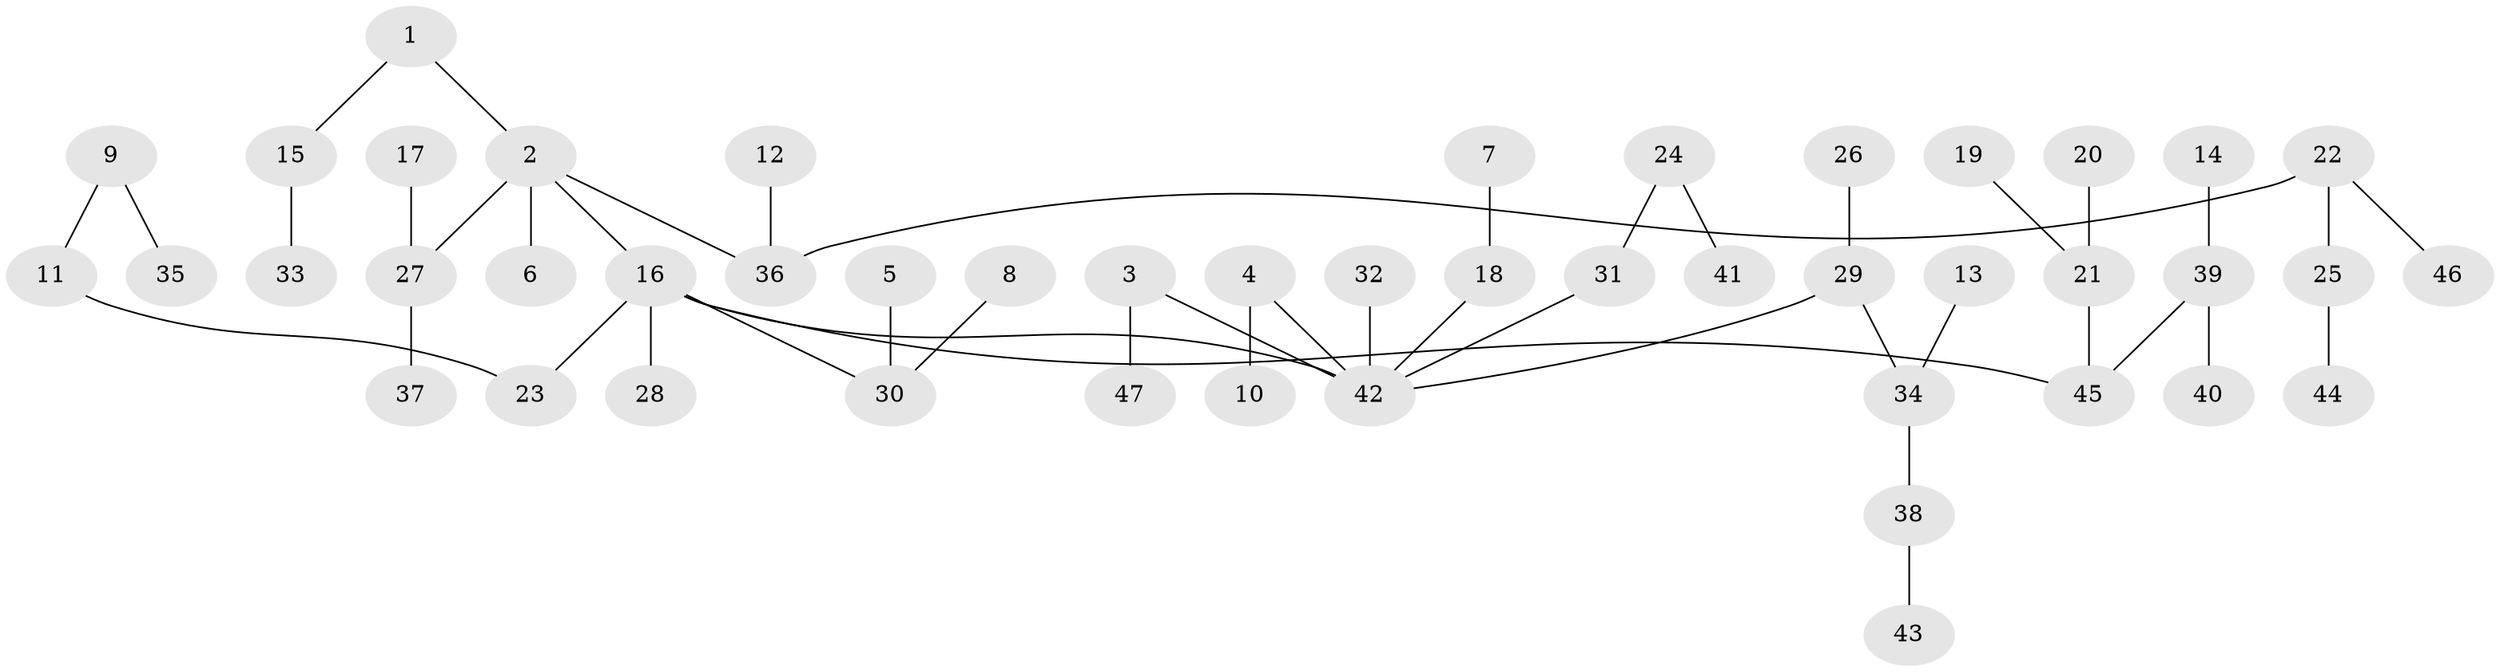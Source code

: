 // original degree distribution, {3: 0.12903225806451613, 7: 0.010752688172043012, 4: 0.0967741935483871, 2: 0.22580645161290322, 5: 0.021505376344086023, 6: 0.010752688172043012, 1: 0.5053763440860215}
// Generated by graph-tools (version 1.1) at 2025/50/03/09/25 03:50:25]
// undirected, 47 vertices, 46 edges
graph export_dot {
graph [start="1"]
  node [color=gray90,style=filled];
  1;
  2;
  3;
  4;
  5;
  6;
  7;
  8;
  9;
  10;
  11;
  12;
  13;
  14;
  15;
  16;
  17;
  18;
  19;
  20;
  21;
  22;
  23;
  24;
  25;
  26;
  27;
  28;
  29;
  30;
  31;
  32;
  33;
  34;
  35;
  36;
  37;
  38;
  39;
  40;
  41;
  42;
  43;
  44;
  45;
  46;
  47;
  1 -- 2 [weight=1.0];
  1 -- 15 [weight=1.0];
  2 -- 6 [weight=1.0];
  2 -- 16 [weight=1.0];
  2 -- 27 [weight=1.0];
  2 -- 36 [weight=1.0];
  3 -- 42 [weight=1.0];
  3 -- 47 [weight=1.0];
  4 -- 10 [weight=1.0];
  4 -- 42 [weight=1.0];
  5 -- 30 [weight=1.0];
  7 -- 18 [weight=1.0];
  8 -- 30 [weight=1.0];
  9 -- 11 [weight=1.0];
  9 -- 35 [weight=1.0];
  11 -- 23 [weight=1.0];
  12 -- 36 [weight=1.0];
  13 -- 34 [weight=1.0];
  14 -- 39 [weight=1.0];
  15 -- 33 [weight=1.0];
  16 -- 23 [weight=1.0];
  16 -- 28 [weight=1.0];
  16 -- 30 [weight=1.0];
  16 -- 42 [weight=1.0];
  16 -- 45 [weight=1.0];
  17 -- 27 [weight=1.0];
  18 -- 42 [weight=1.0];
  19 -- 21 [weight=1.0];
  20 -- 21 [weight=1.0];
  21 -- 45 [weight=1.0];
  22 -- 25 [weight=1.0];
  22 -- 36 [weight=1.0];
  22 -- 46 [weight=1.0];
  24 -- 31 [weight=1.0];
  24 -- 41 [weight=1.0];
  25 -- 44 [weight=1.0];
  26 -- 29 [weight=1.0];
  27 -- 37 [weight=1.0];
  29 -- 34 [weight=1.0];
  29 -- 42 [weight=1.0];
  31 -- 42 [weight=1.0];
  32 -- 42 [weight=1.0];
  34 -- 38 [weight=1.0];
  38 -- 43 [weight=1.0];
  39 -- 40 [weight=1.0];
  39 -- 45 [weight=1.0];
}
